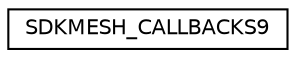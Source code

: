 digraph G
{
  edge [fontname="Helvetica",fontsize="10",labelfontname="Helvetica",labelfontsize="10"];
  node [fontname="Helvetica",fontsize="10",shape=record];
  rankdir="LR";
  Node1 [label="SDKMESH_CALLBACKS9",height=0.2,width=0.4,color="black", fillcolor="white", style="filled",URL="$struct_s_d_k_m_e_s_h___c_a_l_l_b_a_c_k_s9.html"];
}

